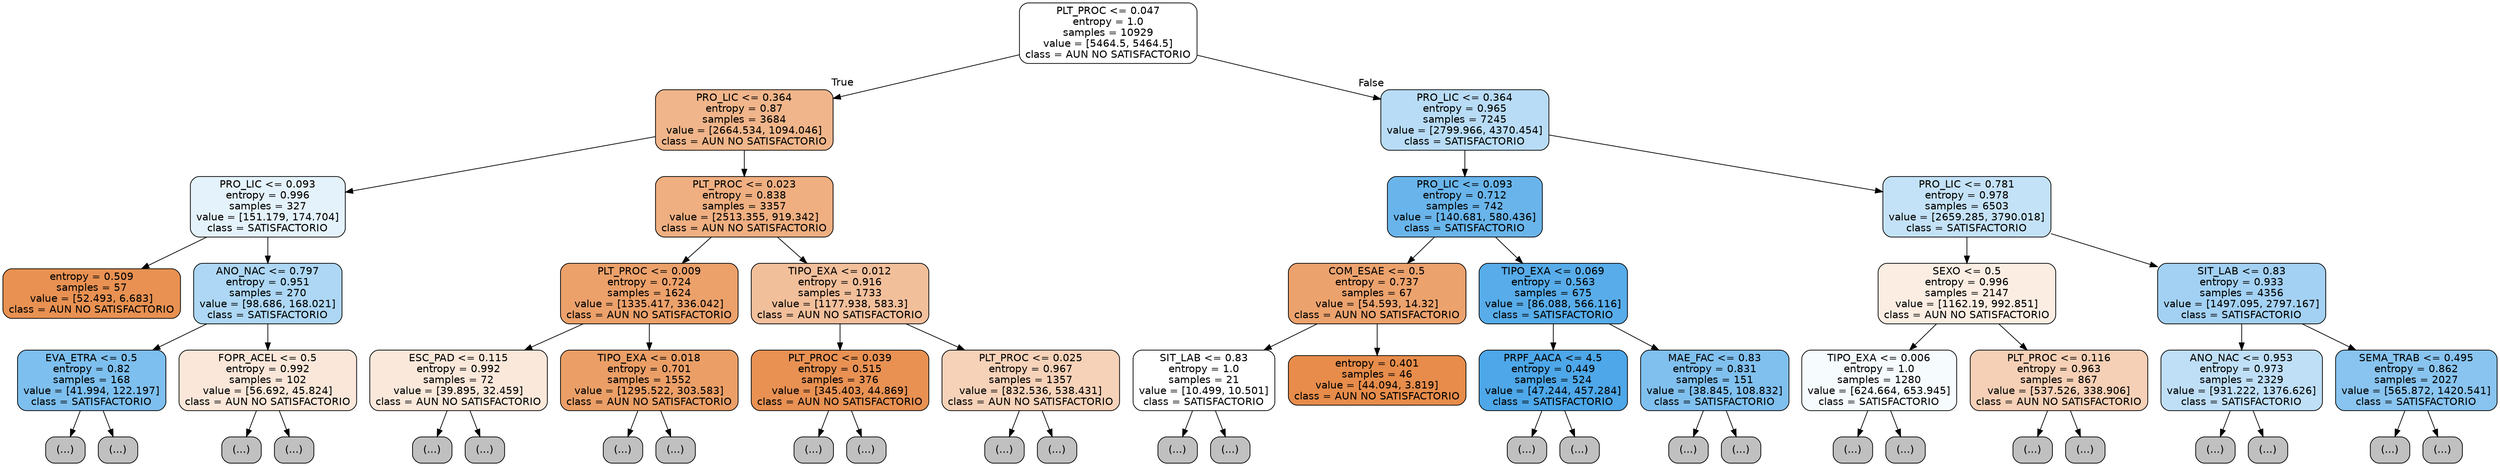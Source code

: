 digraph Tree {
node [shape=box, style="filled, rounded", color="black", fontname=helvetica] ;
edge [fontname=helvetica] ;
0 [label="PLT_PROC <= 0.047\nentropy = 1.0\nsamples = 10929\nvalue = [5464.5, 5464.5]\nclass = AUN NO SATISFACTORIO", fillcolor="#ffffff"] ;
1 [label="PRO_LIC <= 0.364\nentropy = 0.87\nsamples = 3684\nvalue = [2664.534, 1094.046]\nclass = AUN NO SATISFACTORIO", fillcolor="#f0b58a"] ;
0 -> 1 [labeldistance=2.5, labelangle=45, headlabel="True"] ;
2 [label="PRO_LIC <= 0.093\nentropy = 0.996\nsamples = 327\nvalue = [151.179, 174.704]\nclass = SATISFACTORIO", fillcolor="#e4f2fb"] ;
1 -> 2 ;
3 [label="entropy = 0.509\nsamples = 57\nvalue = [52.493, 6.683]\nclass = AUN NO SATISFACTORIO", fillcolor="#e89152"] ;
2 -> 3 ;
4 [label="ANO_NAC <= 0.797\nentropy = 0.951\nsamples = 270\nvalue = [98.686, 168.021]\nclass = SATISFACTORIO", fillcolor="#add7f4"] ;
2 -> 4 ;
5 [label="EVA_ETRA <= 0.5\nentropy = 0.82\nsamples = 168\nvalue = [41.994, 122.197]\nclass = SATISFACTORIO", fillcolor="#7dbfee"] ;
4 -> 5 ;
6 [label="(...)", fillcolor="#C0C0C0"] ;
5 -> 6 ;
7 [label="(...)", fillcolor="#C0C0C0"] ;
5 -> 7 ;
14 [label="FOPR_ACEL <= 0.5\nentropy = 0.992\nsamples = 102\nvalue = [56.692, 45.824]\nclass = AUN NO SATISFACTORIO", fillcolor="#fae7d9"] ;
4 -> 14 ;
15 [label="(...)", fillcolor="#C0C0C0"] ;
14 -> 15 ;
16 [label="(...)", fillcolor="#C0C0C0"] ;
14 -> 16 ;
19 [label="PLT_PROC <= 0.023\nentropy = 0.838\nsamples = 3357\nvalue = [2513.355, 919.342]\nclass = AUN NO SATISFACTORIO", fillcolor="#efaf81"] ;
1 -> 19 ;
20 [label="PLT_PROC <= 0.009\nentropy = 0.724\nsamples = 1624\nvalue = [1335.417, 336.042]\nclass = AUN NO SATISFACTORIO", fillcolor="#eca16b"] ;
19 -> 20 ;
21 [label="ESC_PAD <= 0.115\nentropy = 0.992\nsamples = 72\nvalue = [39.895, 32.459]\nclass = AUN NO SATISFACTORIO", fillcolor="#fae8da"] ;
20 -> 21 ;
22 [label="(...)", fillcolor="#C0C0C0"] ;
21 -> 22 ;
23 [label="(...)", fillcolor="#C0C0C0"] ;
21 -> 23 ;
26 [label="TIPO_EXA <= 0.018\nentropy = 0.701\nsamples = 1552\nvalue = [1295.522, 303.583]\nclass = AUN NO SATISFACTORIO", fillcolor="#eb9f67"] ;
20 -> 26 ;
27 [label="(...)", fillcolor="#C0C0C0"] ;
26 -> 27 ;
30 [label="(...)", fillcolor="#C0C0C0"] ;
26 -> 30 ;
69 [label="TIPO_EXA <= 0.012\nentropy = 0.916\nsamples = 1733\nvalue = [1177.938, 583.3]\nclass = AUN NO SATISFACTORIO", fillcolor="#f2bf9b"] ;
19 -> 69 ;
70 [label="PLT_PROC <= 0.039\nentropy = 0.515\nsamples = 376\nvalue = [345.403, 44.869]\nclass = AUN NO SATISFACTORIO", fillcolor="#e89153"] ;
69 -> 70 ;
71 [label="(...)", fillcolor="#C0C0C0"] ;
70 -> 71 ;
74 [label="(...)", fillcolor="#C0C0C0"] ;
70 -> 74 ;
75 [label="PLT_PROC <= 0.025\nentropy = 0.967\nsamples = 1357\nvalue = [832.536, 538.431]\nclass = AUN NO SATISFACTORIO", fillcolor="#f6d2b9"] ;
69 -> 75 ;
76 [label="(...)", fillcolor="#C0C0C0"] ;
75 -> 76 ;
81 [label="(...)", fillcolor="#C0C0C0"] ;
75 -> 81 ;
118 [label="PRO_LIC <= 0.364\nentropy = 0.965\nsamples = 7245\nvalue = [2799.966, 4370.454]\nclass = SATISFACTORIO", fillcolor="#b8dcf6"] ;
0 -> 118 [labeldistance=2.5, labelangle=-45, headlabel="False"] ;
119 [label="PRO_LIC <= 0.093\nentropy = 0.712\nsamples = 742\nvalue = [140.681, 580.436]\nclass = SATISFACTORIO", fillcolor="#69b5eb"] ;
118 -> 119 ;
120 [label="COM_ESAE <= 0.5\nentropy = 0.737\nsamples = 67\nvalue = [54.593, 14.32]\nclass = AUN NO SATISFACTORIO", fillcolor="#eca26d"] ;
119 -> 120 ;
121 [label="SIT_LAB <= 0.83\nentropy = 1.0\nsamples = 21\nvalue = [10.499, 10.501]\nclass = SATISFACTORIO", fillcolor="#ffffff"] ;
120 -> 121 ;
122 [label="(...)", fillcolor="#C0C0C0"] ;
121 -> 122 ;
123 [label="(...)", fillcolor="#C0C0C0"] ;
121 -> 123 ;
124 [label="entropy = 0.401\nsamples = 46\nvalue = [44.094, 3.819]\nclass = AUN NO SATISFACTORIO", fillcolor="#e78c4a"] ;
120 -> 124 ;
125 [label="TIPO_EXA <= 0.069\nentropy = 0.563\nsamples = 675\nvalue = [86.088, 566.116]\nclass = SATISFACTORIO", fillcolor="#57ace9"] ;
119 -> 125 ;
126 [label="PRPF_AACA <= 4.5\nentropy = 0.449\nsamples = 524\nvalue = [47.244, 457.284]\nclass = SATISFACTORIO", fillcolor="#4da7e8"] ;
125 -> 126 ;
127 [label="(...)", fillcolor="#C0C0C0"] ;
126 -> 127 ;
132 [label="(...)", fillcolor="#C0C0C0"] ;
126 -> 132 ;
137 [label="MAE_FAC <= 0.83\nentropy = 0.831\nsamples = 151\nvalue = [38.845, 108.832]\nclass = SATISFACTORIO", fillcolor="#80c0ee"] ;
125 -> 137 ;
138 [label="(...)", fillcolor="#C0C0C0"] ;
137 -> 138 ;
145 [label="(...)", fillcolor="#C0C0C0"] ;
137 -> 145 ;
146 [label="PRO_LIC <= 0.781\nentropy = 0.978\nsamples = 6503\nvalue = [2659.285, 3790.018]\nclass = SATISFACTORIO", fillcolor="#c4e2f7"] ;
118 -> 146 ;
147 [label="SEXO <= 0.5\nentropy = 0.996\nsamples = 2147\nvalue = [1162.19, 992.851]\nclass = AUN NO SATISFACTORIO", fillcolor="#fbede2"] ;
146 -> 147 ;
148 [label="TIPO_EXA <= 0.006\nentropy = 1.0\nsamples = 1280\nvalue = [624.664, 653.945]\nclass = SATISFACTORIO", fillcolor="#f6fbfe"] ;
147 -> 148 ;
149 [label="(...)", fillcolor="#C0C0C0"] ;
148 -> 149 ;
150 [label="(...)", fillcolor="#C0C0C0"] ;
148 -> 150 ;
173 [label="PLT_PROC <= 0.116\nentropy = 0.963\nsamples = 867\nvalue = [537.526, 338.906]\nclass = AUN NO SATISFACTORIO", fillcolor="#f5d0b6"] ;
147 -> 173 ;
174 [label="(...)", fillcolor="#C0C0C0"] ;
173 -> 174 ;
175 [label="(...)", fillcolor="#C0C0C0"] ;
173 -> 175 ;
190 [label="SIT_LAB <= 0.83\nentropy = 0.933\nsamples = 4356\nvalue = [1497.095, 2797.167]\nclass = SATISFACTORIO", fillcolor="#a3d1f3"] ;
146 -> 190 ;
191 [label="ANO_NAC <= 0.953\nentropy = 0.973\nsamples = 2329\nvalue = [931.222, 1376.626]\nclass = SATISFACTORIO", fillcolor="#bfdff7"] ;
190 -> 191 ;
192 [label="(...)", fillcolor="#C0C0C0"] ;
191 -> 192 ;
247 [label="(...)", fillcolor="#C0C0C0"] ;
191 -> 247 ;
252 [label="SEMA_TRAB <= 0.495\nentropy = 0.862\nsamples = 2027\nvalue = [565.872, 1420.541]\nclass = SATISFACTORIO", fillcolor="#88c4ef"] ;
190 -> 252 ;
253 [label="(...)", fillcolor="#C0C0C0"] ;
252 -> 253 ;
266 [label="(...)", fillcolor="#C0C0C0"] ;
252 -> 266 ;
}